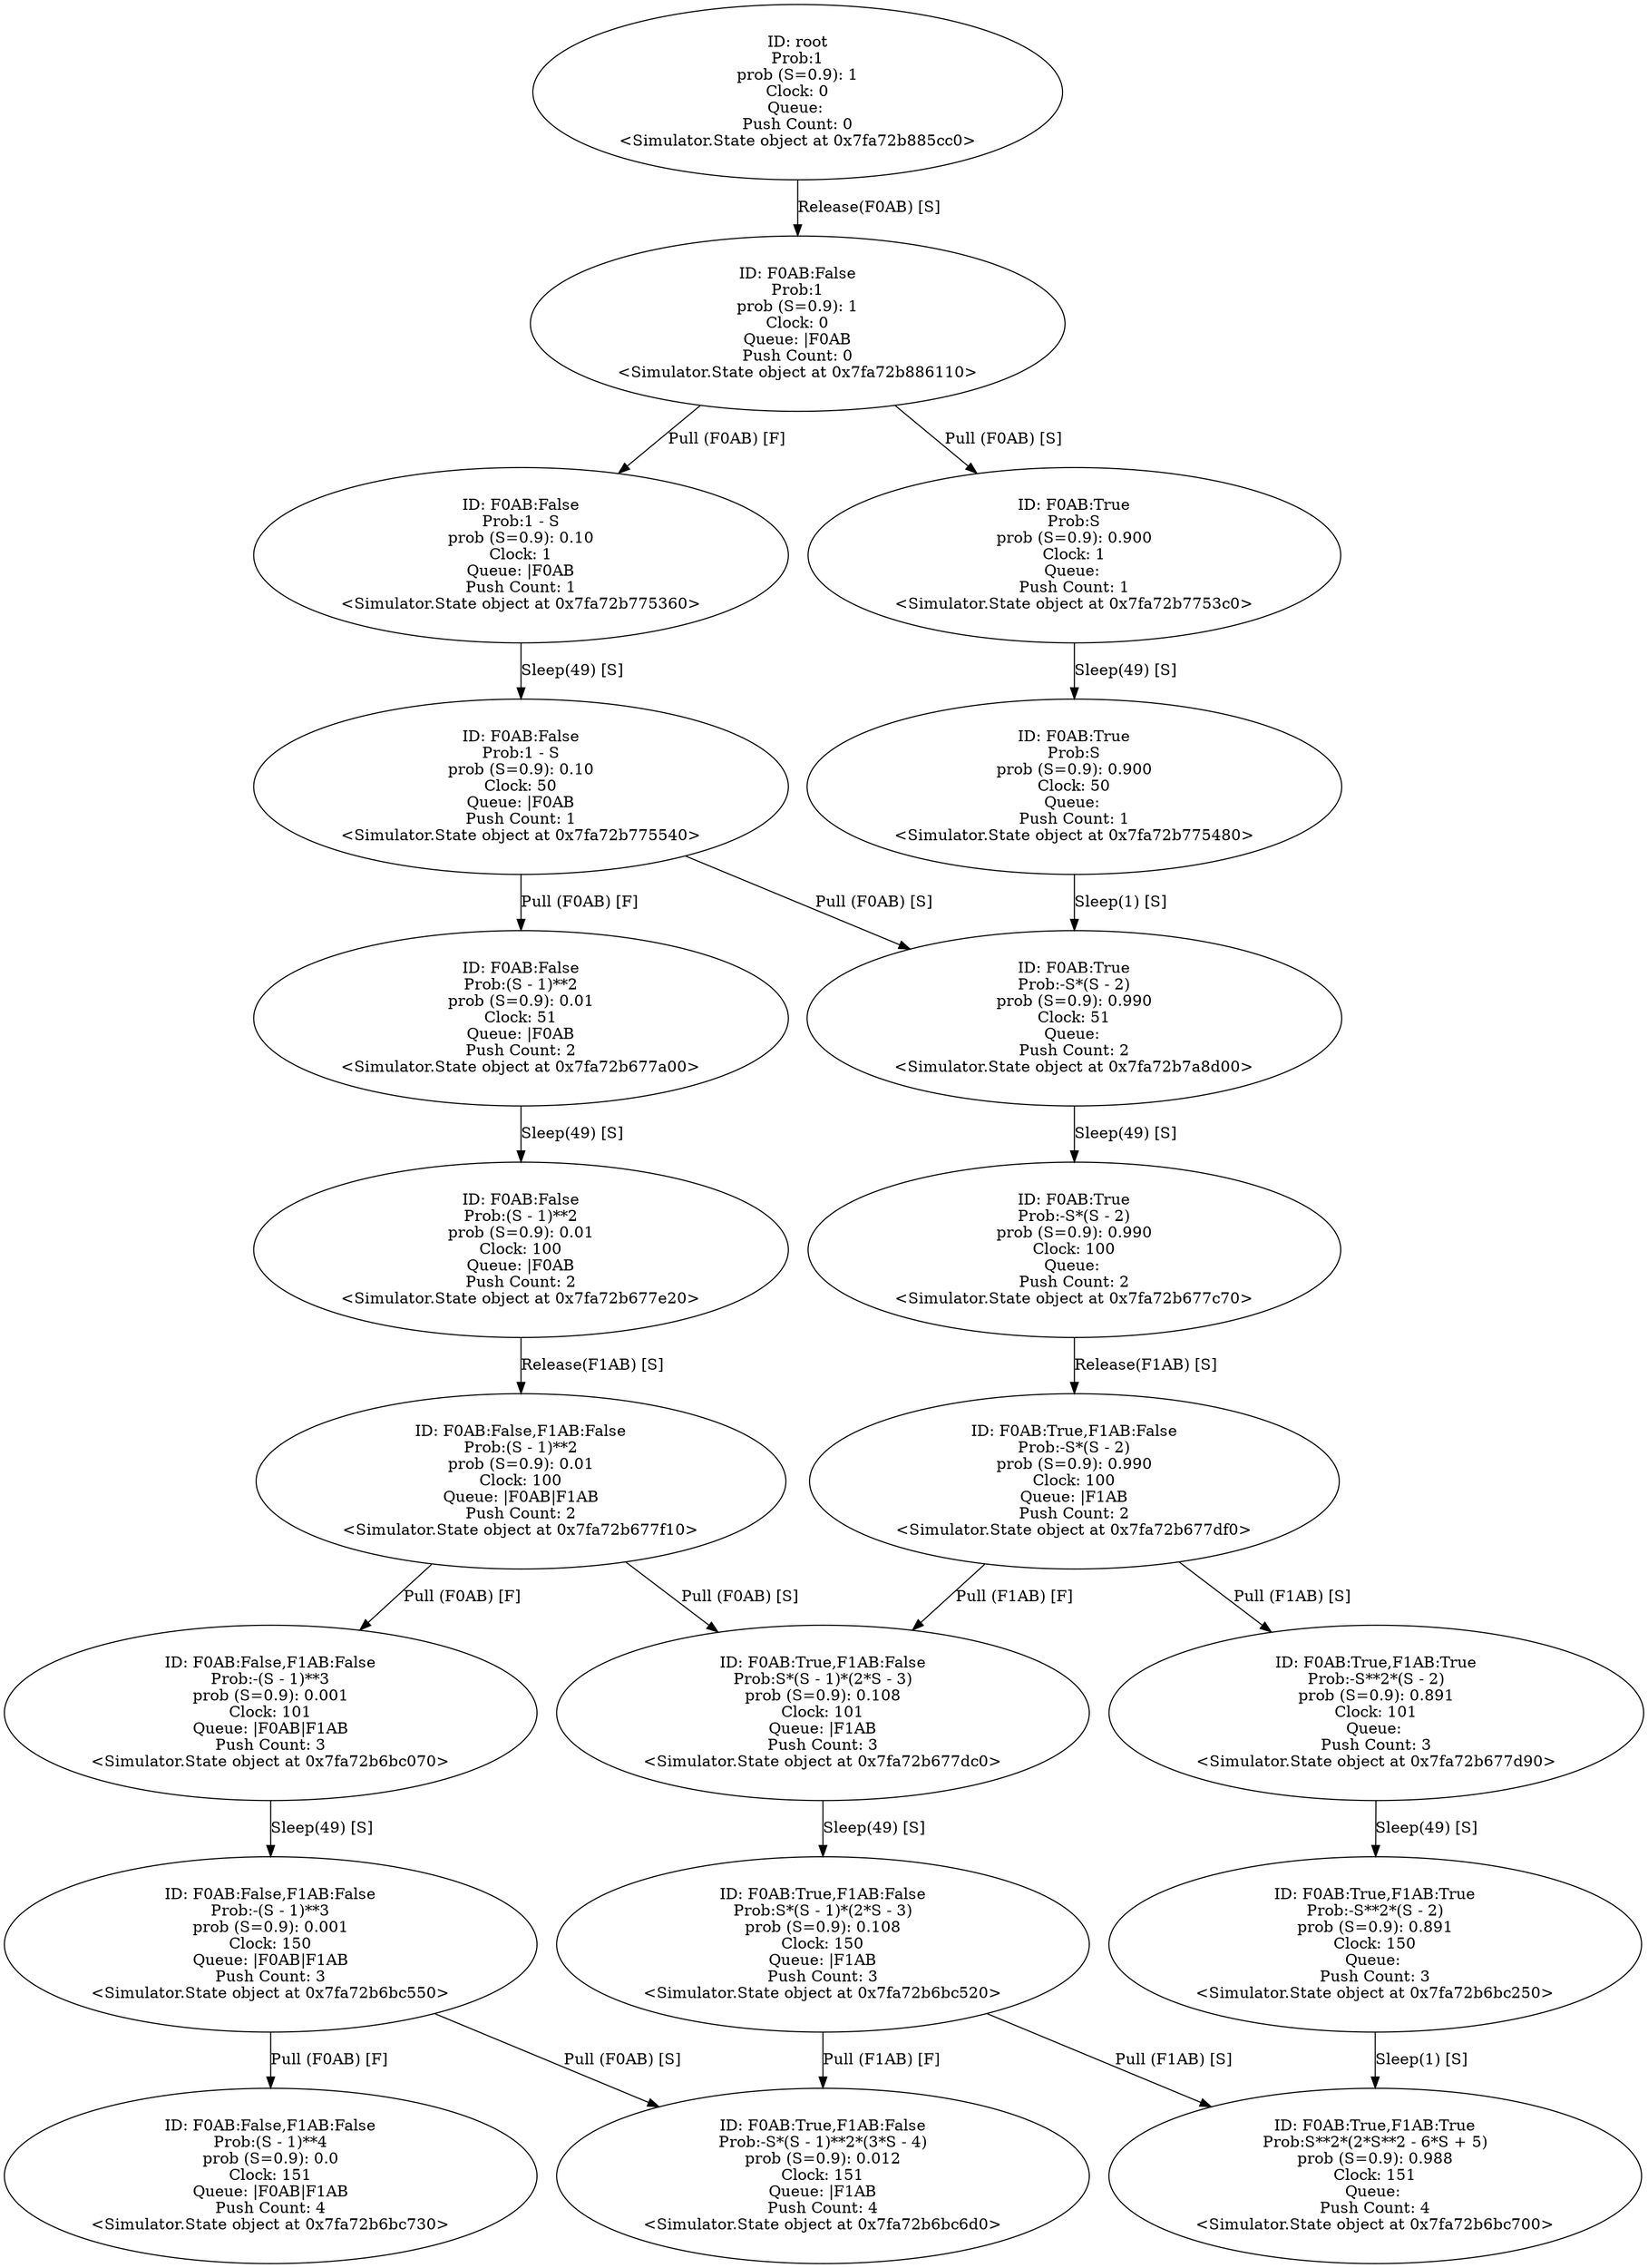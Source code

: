 digraph "./Output/./controled_frequency_S50_R100_t0_tPlus150" {
	<Simulator.State object at 0x7fa72b885cc0> [label="ID: root
Prob:1
prob (S=0.9): 1
Clock: 0
Queue: 
Push Count: 0
<Simulator.State object at 0x7fa72b885cc0>"]
	<Simulator.State object at 0x7fa72b885cc0> -> <Simulator.State object at 0x7fa72b886110> [label="Release(F0AB) [S]"]
	<Simulator.State object at 0x7fa72b886110> [label="ID: F0AB:False
Prob:1
prob (S=0.9): 1
Clock: 0
Queue: |F0AB
Push Count: 0
<Simulator.State object at 0x7fa72b886110>"]
	<Simulator.State object at 0x7fa72b886110> -> <Simulator.State object at 0x7fa72b775360> [label="Pull (F0AB) [F]"]
	<Simulator.State object at 0x7fa72b886110> -> <Simulator.State object at 0x7fa72b7753c0> [label="Pull (F0AB) [S]"]
	<Simulator.State object at 0x7fa72b775360> [label="ID: F0AB:False
Prob:1 - S
prob (S=0.9): 0.10
Clock: 1
Queue: |F0AB
Push Count: 1
<Simulator.State object at 0x7fa72b775360>"]
	<Simulator.State object at 0x7fa72b775360> -> <Simulator.State object at 0x7fa72b775540> [label="Sleep(49) [S]"]
	<Simulator.State object at 0x7fa72b7753c0> [label="ID: F0AB:True
Prob:S
prob (S=0.9): 0.900
Clock: 1
Queue: 
Push Count: 1
<Simulator.State object at 0x7fa72b7753c0>"]
	<Simulator.State object at 0x7fa72b7753c0> -> <Simulator.State object at 0x7fa72b775480> [label="Sleep(49) [S]"]
	<Simulator.State object at 0x7fa72b775540> [label="ID: F0AB:False
Prob:1 - S
prob (S=0.9): 0.10
Clock: 50
Queue: |F0AB
Push Count: 1
<Simulator.State object at 0x7fa72b775540>"]
	<Simulator.State object at 0x7fa72b775540> -> <Simulator.State object at 0x7fa72b677a00> [label="Pull (F0AB) [F]"]
	<Simulator.State object at 0x7fa72b775540> -> <Simulator.State object at 0x7fa72b7a8d00> [label="Pull (F0AB) [S]"]
	<Simulator.State object at 0x7fa72b775480> [label="ID: F0AB:True
Prob:S
prob (S=0.9): 0.900
Clock: 50
Queue: 
Push Count: 1
<Simulator.State object at 0x7fa72b775480>"]
	<Simulator.State object at 0x7fa72b775480> -> <Simulator.State object at 0x7fa72b7a8d00> [label="Sleep(1) [S]"]
	<Simulator.State object at 0x7fa72b677a00> [label="ID: F0AB:False
Prob:(S - 1)**2
prob (S=0.9): 0.01
Clock: 51
Queue: |F0AB
Push Count: 2
<Simulator.State object at 0x7fa72b677a00>"]
	<Simulator.State object at 0x7fa72b677a00> -> <Simulator.State object at 0x7fa72b677e20> [label="Sleep(49) [S]"]
	<Simulator.State object at 0x7fa72b7a8d00> [label="ID: F0AB:True
Prob:-S*(S - 2)
prob (S=0.9): 0.990
Clock: 51
Queue: 
Push Count: 2
<Simulator.State object at 0x7fa72b7a8d00>"]
	<Simulator.State object at 0x7fa72b7a8d00> -> <Simulator.State object at 0x7fa72b677c70> [label="Sleep(49) [S]"]
	<Simulator.State object at 0x7fa72b677e20> [label="ID: F0AB:False
Prob:(S - 1)**2
prob (S=0.9): 0.01
Clock: 100
Queue: |F0AB
Push Count: 2
<Simulator.State object at 0x7fa72b677e20>"]
	<Simulator.State object at 0x7fa72b677e20> -> <Simulator.State object at 0x7fa72b677f10> [label="Release(F1AB) [S]"]
	<Simulator.State object at 0x7fa72b677c70> [label="ID: F0AB:True
Prob:-S*(S - 2)
prob (S=0.9): 0.990
Clock: 100
Queue: 
Push Count: 2
<Simulator.State object at 0x7fa72b677c70>"]
	<Simulator.State object at 0x7fa72b677c70> -> <Simulator.State object at 0x7fa72b677df0> [label="Release(F1AB) [S]"]
	<Simulator.State object at 0x7fa72b677f10> [label="ID: F0AB:False,F1AB:False
Prob:(S - 1)**2
prob (S=0.9): 0.01
Clock: 100
Queue: |F0AB|F1AB
Push Count: 2
<Simulator.State object at 0x7fa72b677f10>"]
	<Simulator.State object at 0x7fa72b677f10> -> <Simulator.State object at 0x7fa72b6bc070> [label="Pull (F0AB) [F]"]
	<Simulator.State object at 0x7fa72b677f10> -> <Simulator.State object at 0x7fa72b677dc0> [label="Pull (F0AB) [S]"]
	<Simulator.State object at 0x7fa72b677df0> [label="ID: F0AB:True,F1AB:False
Prob:-S*(S - 2)
prob (S=0.9): 0.990
Clock: 100
Queue: |F1AB
Push Count: 2
<Simulator.State object at 0x7fa72b677df0>"]
	<Simulator.State object at 0x7fa72b677df0> -> <Simulator.State object at 0x7fa72b677dc0> [label="Pull (F1AB) [F]"]
	<Simulator.State object at 0x7fa72b677df0> -> <Simulator.State object at 0x7fa72b677d90> [label="Pull (F1AB) [S]"]
	<Simulator.State object at 0x7fa72b6bc070> [label="ID: F0AB:False,F1AB:False
Prob:-(S - 1)**3
prob (S=0.9): 0.001
Clock: 101
Queue: |F0AB|F1AB
Push Count: 3
<Simulator.State object at 0x7fa72b6bc070>"]
	<Simulator.State object at 0x7fa72b6bc070> -> <Simulator.State object at 0x7fa72b6bc550> [label="Sleep(49) [S]"]
	<Simulator.State object at 0x7fa72b677dc0> [label="ID: F0AB:True,F1AB:False
Prob:S*(S - 1)*(2*S - 3)
prob (S=0.9): 0.108
Clock: 101
Queue: |F1AB
Push Count: 3
<Simulator.State object at 0x7fa72b677dc0>"]
	<Simulator.State object at 0x7fa72b677dc0> -> <Simulator.State object at 0x7fa72b6bc520> [label="Sleep(49) [S]"]
	<Simulator.State object at 0x7fa72b677d90> [label="ID: F0AB:True,F1AB:True
Prob:-S**2*(S - 2)
prob (S=0.9): 0.891
Clock: 101
Queue: 
Push Count: 3
<Simulator.State object at 0x7fa72b677d90>"]
	<Simulator.State object at 0x7fa72b677d90> -> <Simulator.State object at 0x7fa72b6bc250> [label="Sleep(49) [S]"]
	<Simulator.State object at 0x7fa72b6bc550> [label="ID: F0AB:False,F1AB:False
Prob:-(S - 1)**3
prob (S=0.9): 0.001
Clock: 150
Queue: |F0AB|F1AB
Push Count: 3
<Simulator.State object at 0x7fa72b6bc550>"]
	<Simulator.State object at 0x7fa72b6bc550> -> <Simulator.State object at 0x7fa72b6bc730> [label="Pull (F0AB) [F]"]
	<Simulator.State object at 0x7fa72b6bc550> -> <Simulator.State object at 0x7fa72b6bc6d0> [label="Pull (F0AB) [S]"]
	<Simulator.State object at 0x7fa72b6bc520> [label="ID: F0AB:True,F1AB:False
Prob:S*(S - 1)*(2*S - 3)
prob (S=0.9): 0.108
Clock: 150
Queue: |F1AB
Push Count: 3
<Simulator.State object at 0x7fa72b6bc520>"]
	<Simulator.State object at 0x7fa72b6bc520> -> <Simulator.State object at 0x7fa72b6bc6d0> [label="Pull (F1AB) [F]"]
	<Simulator.State object at 0x7fa72b6bc520> -> <Simulator.State object at 0x7fa72b6bc700> [label="Pull (F1AB) [S]"]
	<Simulator.State object at 0x7fa72b6bc250> [label="ID: F0AB:True,F1AB:True
Prob:-S**2*(S - 2)
prob (S=0.9): 0.891
Clock: 150
Queue: 
Push Count: 3
<Simulator.State object at 0x7fa72b6bc250>"]
	<Simulator.State object at 0x7fa72b6bc250> -> <Simulator.State object at 0x7fa72b6bc700> [label="Sleep(1) [S]"]
	<Simulator.State object at 0x7fa72b6bc730> [label="ID: F0AB:False,F1AB:False
Prob:(S - 1)**4
prob (S=0.9): 0.0
Clock: 151
Queue: |F0AB|F1AB
Push Count: 4
<Simulator.State object at 0x7fa72b6bc730>"]
	<Simulator.State object at 0x7fa72b6bc6d0> [label="ID: F0AB:True,F1AB:False
Prob:-S*(S - 1)**2*(3*S - 4)
prob (S=0.9): 0.012
Clock: 151
Queue: |F1AB
Push Count: 4
<Simulator.State object at 0x7fa72b6bc6d0>"]
	<Simulator.State object at 0x7fa72b6bc700> [label="ID: F0AB:True,F1AB:True
Prob:S**2*(2*S**2 - 6*S + 5)
prob (S=0.9): 0.988
Clock: 151
Queue: 
Push Count: 4
<Simulator.State object at 0x7fa72b6bc700>"]
}
